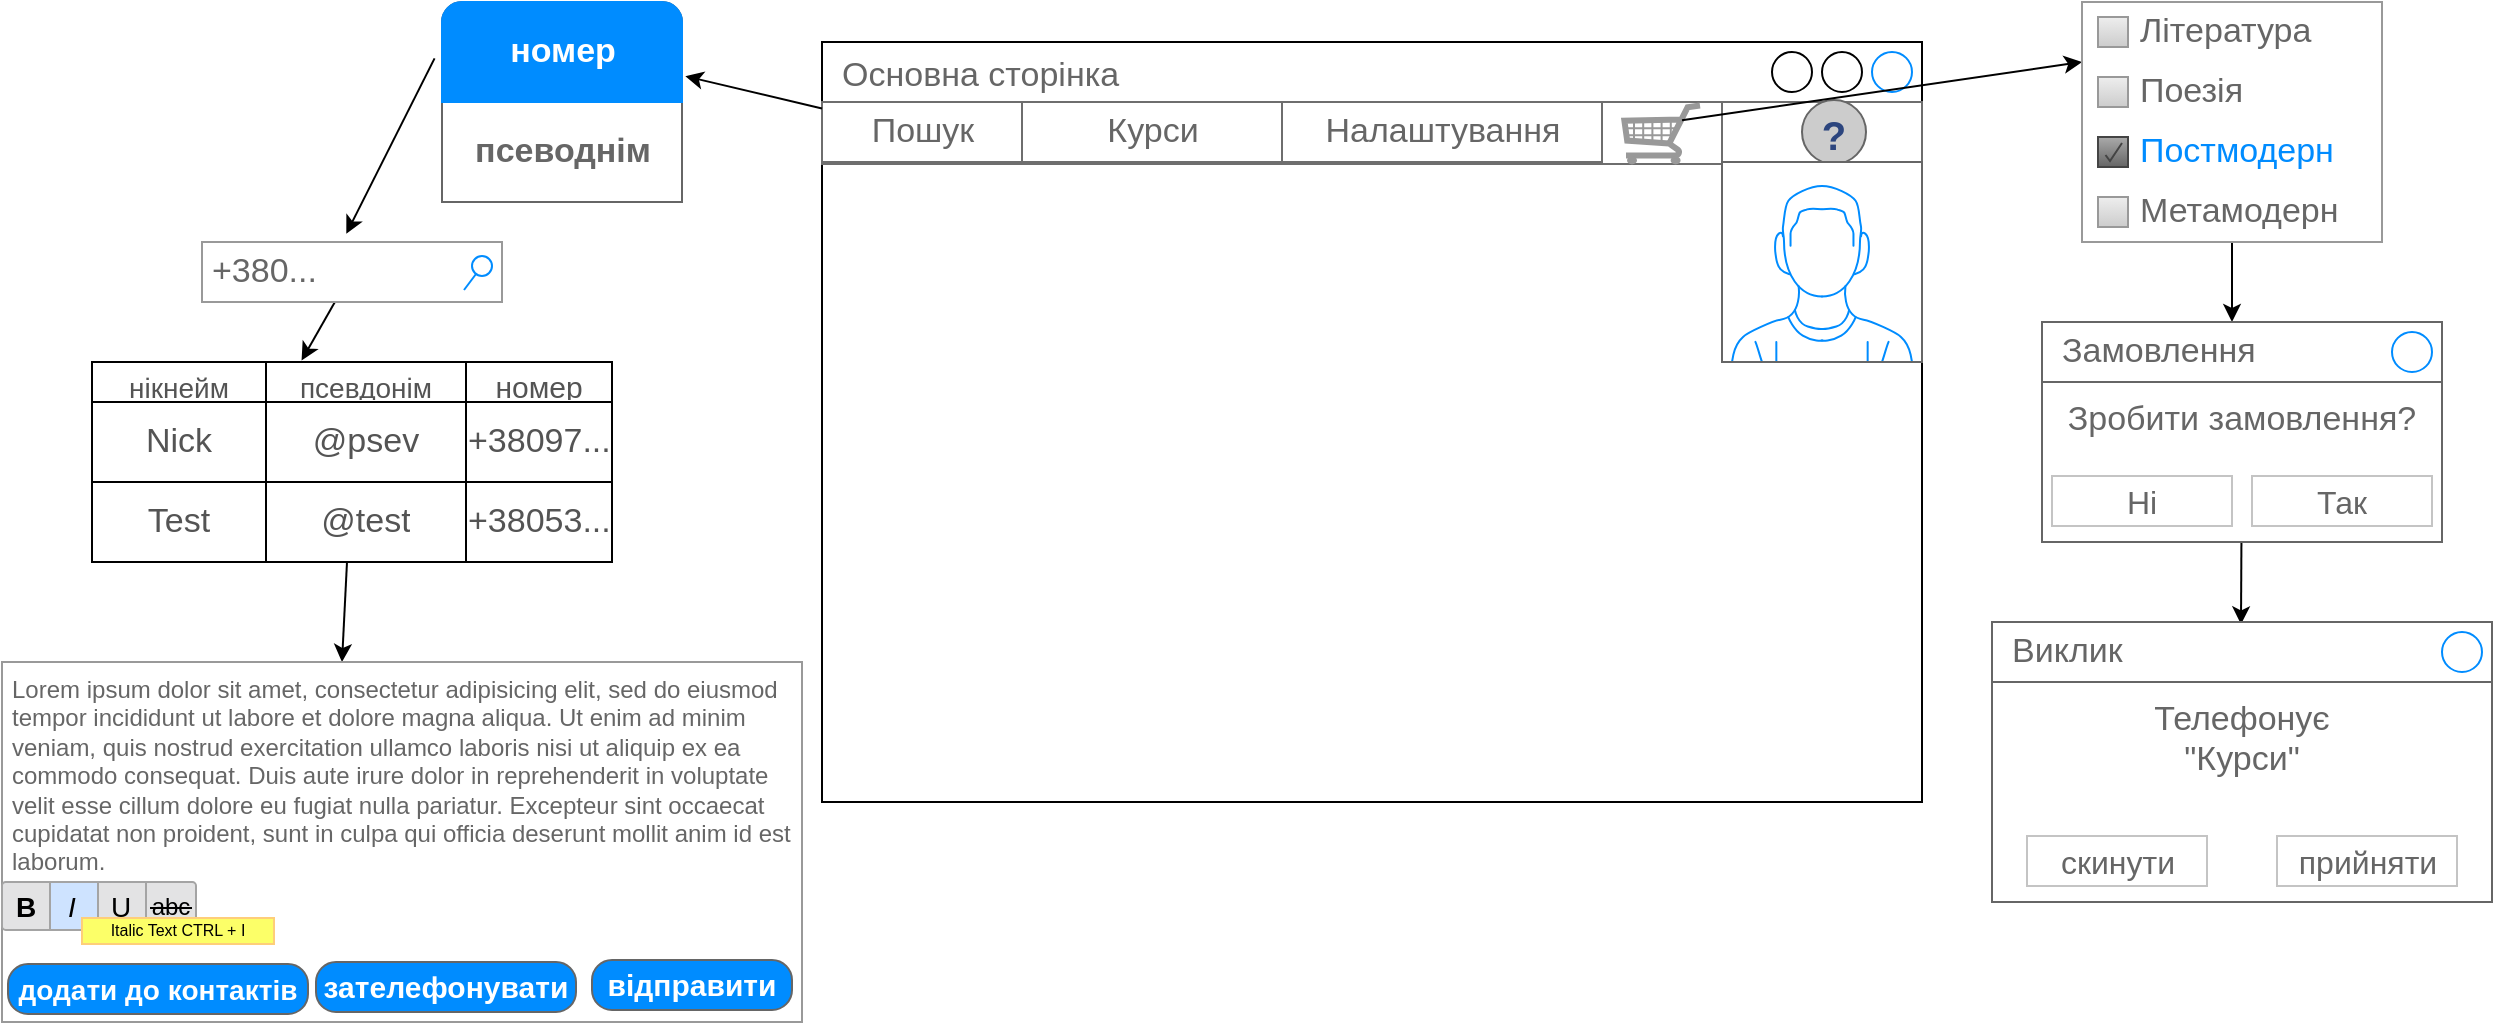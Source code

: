 <mxfile version="20.3.5" type="device"><diagram name="Page-1" id="c9db0220-8083-56f3-ca83-edcdcd058819"><mxGraphModel dx="2026" dy="911" grid="0" gridSize="10" guides="1" tooltips="1" connect="1" arrows="1" fold="1" page="0" pageScale="1.5" pageWidth="826" pageHeight="1169" background="none" math="0" shadow="0"><root><mxCell id="0" style=";html=1;"/><mxCell id="1" style=";html=1;" parent="0"/><mxCell id="ijq5ZWASdJsH3hwc0B9N-8" value="Основна сторінка" style="strokeWidth=1;shadow=0;dashed=0;align=center;html=1;shape=mxgraph.mockup.containers.window;align=left;verticalAlign=top;spacingLeft=8;strokeColor2=#008cff;strokeColor3=#c4c4c4;fontColor=#666666;mainText=;fontSize=17;labelBackgroundColor=none;" parent="1" vertex="1"><mxGeometry x="400" y="70" width="550" height="380" as="geometry"/></mxCell><mxCell id="ijq5ZWASdJsH3hwc0B9N-9" value="" style="strokeWidth=1;shadow=0;dashed=0;align=center;html=1;shape=mxgraph.mockup.forms.rrect;rSize=0;strokeColor=#6E6E6E;" parent="1" vertex="1"><mxGeometry x="400" y="100" width="550" height="31" as="geometry"/></mxCell><mxCell id="ijq5ZWASdJsH3hwc0B9N-10" value="Пошук" style="strokeColor=inherit;fillColor=inherit;gradientColor=inherit;strokeWidth=1;shadow=0;dashed=0;align=center;html=1;shape=mxgraph.mockup.forms.rrect;rSize=0;fontSize=17;fontColor=#666666;" parent="ijq5ZWASdJsH3hwc0B9N-9" vertex="1"><mxGeometry width="100" height="30" as="geometry"/></mxCell><mxCell id="ijq5ZWASdJsH3hwc0B9N-11" value="Курси" style="strokeColor=inherit;fillColor=inherit;gradientColor=inherit;strokeWidth=1;shadow=0;dashed=0;align=center;html=1;shape=mxgraph.mockup.forms.rrect;rSize=0;fontSize=17;fontColor=#666666;" parent="ijq5ZWASdJsH3hwc0B9N-9" vertex="1"><mxGeometry x="100" width="130" height="30" as="geometry"/></mxCell><mxCell id="ijq5ZWASdJsH3hwc0B9N-12" value="Налаштування" style="strokeColor=inherit;fillColor=inherit;gradientColor=inherit;strokeWidth=1;shadow=0;dashed=0;align=center;html=1;shape=mxgraph.mockup.forms.rrect;rSize=0;fontSize=17;fontColor=#666666;" parent="ijq5ZWASdJsH3hwc0B9N-9" vertex="1"><mxGeometry x="230" width="160" height="30" as="geometry"/></mxCell><mxCell id="ijq5ZWASdJsH3hwc0B9N-15" value="" style="strokeColor=inherit;fillColor=inherit;gradientColor=inherit;strokeWidth=1;shadow=0;dashed=0;align=center;html=1;shape=mxgraph.mockup.forms.rrect;rSize=0;fontSize=17;fontColor=#666666;" parent="ijq5ZWASdJsH3hwc0B9N-9" vertex="1"><mxGeometry x="450" width="100" height="30" as="geometry"/></mxCell><mxCell id="tMrZztzHMvhPR9CBPN20-43" value="" style="verticalLabelPosition=bottom;shadow=0;dashed=0;align=center;html=1;verticalAlign=top;strokeWidth=1;shape=mxgraph.mockup.misc.help_icon;fontSize=15;fontColor=#666666;" parent="ijq5ZWASdJsH3hwc0B9N-9" vertex="1"><mxGeometry x="490" y="-1" width="32" height="32" as="geometry"/></mxCell><mxCell id="tMrZztzHMvhPR9CBPN20-44" value="" style="verticalLabelPosition=bottom;shadow=0;dashed=0;align=center;html=1;verticalAlign=top;strokeWidth=1;shape=mxgraph.mockup.misc.shoppingCart;strokeColor=#999999;fontSize=15;fontColor=#666666;" parent="ijq5ZWASdJsH3hwc0B9N-9" vertex="1"><mxGeometry x="400" y="1" width="40" height="30" as="geometry"/></mxCell><mxCell id="ijq5ZWASdJsH3hwc0B9N-16" value="" style="strokeWidth=1;shadow=0;dashed=0;align=center;html=1;shape=mxgraph.mockup.rrect;rSize=10;strokeColor=#666666;" parent="1" vertex="1"><mxGeometry x="210" y="50" width="120" height="100" as="geometry"/></mxCell><mxCell id="ijq5ZWASdJsH3hwc0B9N-17" value="псеводнім" style="strokeColor=inherit;fillColor=inherit;gradientColor=inherit;strokeWidth=1;shadow=0;dashed=0;align=center;html=1;shape=mxgraph.mockup.rrect;rSize=0;fontSize=17;fontColor=#666666;fontStyle=1;resizeWidth=1;" parent="ijq5ZWASdJsH3hwc0B9N-16" vertex="1"><mxGeometry width="120" height="50" relative="1" as="geometry"><mxPoint y="50" as="offset"/></mxGeometry></mxCell><mxCell id="ijq5ZWASdJsH3hwc0B9N-20" value="номер" style="strokeWidth=1;shadow=0;dashed=0;align=center;html=1;shape=mxgraph.mockup.topButton;rSize=10;fontSize=17;fontColor=#ffffff;fontStyle=1;fillColor=#008cff;strokeColor=#008cff;resizeWidth=1;" parent="ijq5ZWASdJsH3hwc0B9N-16" vertex="1"><mxGeometry width="120" height="50" relative="1" as="geometry"/></mxCell><mxCell id="ijq5ZWASdJsH3hwc0B9N-23" style="edgeStyle=none;rounded=0;orthogonalLoop=1;jettySize=auto;html=1;entryX=0.481;entryY=-0.137;entryDx=0;entryDy=0;entryPerimeter=0;exitX=-0.031;exitY=0.564;exitDx=0;exitDy=0;exitPerimeter=0;" parent="ijq5ZWASdJsH3hwc0B9N-16" source="ijq5ZWASdJsH3hwc0B9N-20" target="ijq5ZWASdJsH3hwc0B9N-22" edge="1"><mxGeometry relative="1" as="geometry"/></mxCell><mxCell id="ijq5ZWASdJsH3hwc0B9N-26" style="edgeStyle=none;rounded=0;orthogonalLoop=1;jettySize=auto;html=1;fontSize=17;fontColor=#545454;entryX=0.403;entryY=-0.038;entryDx=0;entryDy=0;entryPerimeter=0;" parent="1" source="ijq5ZWASdJsH3hwc0B9N-22" target="ijq5ZWASdJsH3hwc0B9N-66" edge="1"><mxGeometry relative="1" as="geometry"><mxPoint x="140" y="230" as="targetPoint"/></mxGeometry></mxCell><mxCell id="ijq5ZWASdJsH3hwc0B9N-22" value="+380..." style="strokeWidth=1;shadow=0;dashed=0;align=center;html=1;shape=mxgraph.mockup.forms.searchBox;strokeColor=#999999;mainText=;strokeColor2=#008cff;fontColor=#666666;fontSize=17;align=left;spacingLeft=3;" parent="1" vertex="1"><mxGeometry x="90" y="170" width="150" height="30" as="geometry"/></mxCell><mxCell id="ijq5ZWASdJsH3hwc0B9N-24" value="" style="verticalLabelPosition=bottom;shadow=0;dashed=0;align=center;html=1;verticalAlign=top;strokeWidth=1;shape=mxgraph.mockup.containers.userMale;strokeColor=#666666;strokeColor2=#008cff;" parent="1" vertex="1"><mxGeometry x="850" y="130" width="100" height="100" as="geometry"/></mxCell><mxCell id="ijq5ZWASdJsH3hwc0B9N-78" style="edgeStyle=none;rounded=0;orthogonalLoop=1;jettySize=auto;html=1;fontSize=14;fontColor=#545454;entryX=0.425;entryY=0;entryDx=0;entryDy=0;entryPerimeter=0;" parent="1" source="ijq5ZWASdJsH3hwc0B9N-65" target="tMrZztzHMvhPR9CBPN20-23" edge="1"><mxGeometry relative="1" as="geometry"><mxPoint x="190" y="380" as="targetPoint"/></mxGeometry></mxCell><mxCell id="ijq5ZWASdJsH3hwc0B9N-65" value="" style="shape=table;html=1;whiteSpace=wrap;startSize=0;container=1;collapsible=0;childLayout=tableLayout;strokeColor=#000000;fontSize=14;fontColor=#545454;fillColor=default;" parent="1" vertex="1"><mxGeometry x="35" y="230" width="260" height="100" as="geometry"/></mxCell><mxCell id="ijq5ZWASdJsH3hwc0B9N-66" value="" style="shape=tableRow;horizontal=0;startSize=0;swimlaneHead=0;swimlaneBody=0;top=0;left=0;bottom=0;right=0;collapsible=0;dropTarget=0;fillColor=none;points=[[0,0.5],[1,0.5]];portConstraint=eastwest;strokeColor=#FF99CC;fontSize=17;fontColor=#545454;" parent="ijq5ZWASdJsH3hwc0B9N-65" vertex="1"><mxGeometry width="260" height="20" as="geometry"/></mxCell><mxCell id="ijq5ZWASdJsH3hwc0B9N-67" value="&lt;font style=&quot;font-size: 14px;&quot;&gt;нікнейм&lt;/font&gt;" style="shape=partialRectangle;html=1;whiteSpace=wrap;connectable=0;fillColor=none;top=0;left=0;bottom=0;right=0;overflow=hidden;strokeColor=#FF99CC;fontSize=17;fontColor=#545454;" parent="ijq5ZWASdJsH3hwc0B9N-66" vertex="1"><mxGeometry width="87" height="20" as="geometry"><mxRectangle width="87" height="20" as="alternateBounds"/></mxGeometry></mxCell><mxCell id="ijq5ZWASdJsH3hwc0B9N-68" value="&lt;font style=&quot;font-size: 14px;&quot;&gt;псевдонім&lt;/font&gt;" style="shape=partialRectangle;html=1;whiteSpace=wrap;connectable=0;fillColor=none;top=0;left=0;bottom=0;right=0;overflow=hidden;strokeColor=#FF99CC;fontSize=17;fontColor=#545454;" parent="ijq5ZWASdJsH3hwc0B9N-66" vertex="1"><mxGeometry x="87" width="100" height="20" as="geometry"><mxRectangle width="100" height="20" as="alternateBounds"/></mxGeometry></mxCell><mxCell id="ijq5ZWASdJsH3hwc0B9N-69" value="&lt;font style=&quot;font-size: 15px;&quot;&gt;номер&lt;/font&gt;" style="shape=partialRectangle;html=1;whiteSpace=wrap;connectable=0;fillColor=none;top=0;left=0;bottom=0;right=0;overflow=hidden;strokeColor=#FF99CC;fontSize=17;fontColor=#545454;" parent="ijq5ZWASdJsH3hwc0B9N-66" vertex="1"><mxGeometry x="187" width="73" height="20" as="geometry"><mxRectangle width="73" height="20" as="alternateBounds"/></mxGeometry></mxCell><mxCell id="ijq5ZWASdJsH3hwc0B9N-70" value="" style="shape=tableRow;horizontal=0;startSize=0;swimlaneHead=0;swimlaneBody=0;top=0;left=0;bottom=0;right=0;collapsible=0;dropTarget=0;fillColor=none;points=[[0,0.5],[1,0.5]];portConstraint=eastwest;strokeColor=none;fontSize=17;fontColor=#545454;" parent="ijq5ZWASdJsH3hwc0B9N-65" vertex="1"><mxGeometry y="20" width="260" height="40" as="geometry"/></mxCell><mxCell id="ijq5ZWASdJsH3hwc0B9N-71" value="Nick" style="shape=partialRectangle;html=1;whiteSpace=wrap;connectable=0;fillColor=none;top=0;left=0;bottom=0;right=0;overflow=hidden;strokeColor=none;fontSize=17;fontColor=#545454;perimeterSpacing=15;opacity=0;" parent="ijq5ZWASdJsH3hwc0B9N-70" vertex="1"><mxGeometry width="87" height="40" as="geometry"><mxRectangle width="87" height="40" as="alternateBounds"/></mxGeometry></mxCell><mxCell id="ijq5ZWASdJsH3hwc0B9N-72" value="@psev" style="shape=partialRectangle;html=1;whiteSpace=wrap;connectable=0;fillColor=none;top=0;left=0;bottom=0;right=0;overflow=hidden;strokeColor=#FF99CC;fontSize=17;fontColor=#545454;" parent="ijq5ZWASdJsH3hwc0B9N-70" vertex="1"><mxGeometry x="87" width="100" height="40" as="geometry"><mxRectangle width="100" height="40" as="alternateBounds"/></mxGeometry></mxCell><mxCell id="ijq5ZWASdJsH3hwc0B9N-73" value="+38097..." style="shape=partialRectangle;html=1;whiteSpace=wrap;connectable=0;fillColor=none;top=0;left=0;bottom=0;right=0;overflow=hidden;strokeColor=#FF99CC;fontSize=17;fontColor=#545454;" parent="ijq5ZWASdJsH3hwc0B9N-70" vertex="1"><mxGeometry x="187" width="73" height="40" as="geometry"><mxRectangle width="73" height="40" as="alternateBounds"/></mxGeometry></mxCell><mxCell id="ijq5ZWASdJsH3hwc0B9N-74" value="" style="shape=tableRow;horizontal=0;startSize=0;swimlaneHead=0;swimlaneBody=0;top=0;left=0;bottom=0;right=0;collapsible=0;dropTarget=0;fillColor=none;points=[[0,0.5],[1,0.5]];portConstraint=eastwest;strokeColor=#FF99CC;fontSize=17;fontColor=#545454;" parent="ijq5ZWASdJsH3hwc0B9N-65" vertex="1"><mxGeometry y="60" width="260" height="40" as="geometry"/></mxCell><mxCell id="ijq5ZWASdJsH3hwc0B9N-75" value="Test" style="shape=partialRectangle;html=1;whiteSpace=wrap;connectable=0;fillColor=none;top=0;left=0;bottom=0;right=0;overflow=hidden;strokeColor=#FF99CC;fontSize=17;fontColor=#545454;" parent="ijq5ZWASdJsH3hwc0B9N-74" vertex="1"><mxGeometry width="87" height="40" as="geometry"><mxRectangle width="87" height="40" as="alternateBounds"/></mxGeometry></mxCell><mxCell id="ijq5ZWASdJsH3hwc0B9N-76" value="@test" style="shape=partialRectangle;html=1;whiteSpace=wrap;connectable=0;fillColor=none;top=0;left=0;bottom=0;right=0;overflow=hidden;strokeColor=#FF99CC;fontSize=17;fontColor=#545454;" parent="ijq5ZWASdJsH3hwc0B9N-74" vertex="1"><mxGeometry x="87" width="100" height="40" as="geometry"><mxRectangle width="100" height="40" as="alternateBounds"/></mxGeometry></mxCell><mxCell id="ijq5ZWASdJsH3hwc0B9N-77" value="+38053..." style="shape=partialRectangle;html=1;whiteSpace=wrap;connectable=0;fillColor=none;top=0;left=0;bottom=0;right=0;overflow=hidden;pointerEvents=1;strokeColor=#FF99CC;fontSize=17;fontColor=#545454;" parent="ijq5ZWASdJsH3hwc0B9N-74" vertex="1"><mxGeometry x="187" width="73" height="40" as="geometry"><mxRectangle width="73" height="40" as="alternateBounds"/></mxGeometry></mxCell><mxCell id="tMrZztzHMvhPR9CBPN20-23" value="Lorem ipsum dolor sit amet, consectetur adipisicing elit, sed do eiusmod tempor incididunt ut labore et dolore magna aliqua. Ut enim ad minim veniam, quis nostrud exercitation ullamco laboris nisi ut aliquip ex ea commodo consequat. Duis aute irure dolor in reprehenderit in voluptate velit esse cillum dolore eu fugiat nulla pariatur. Excepteur sint occaecat cupidatat non proident, sunt in culpa qui officia deserunt mollit anim id est laborum." style="strokeWidth=1;shadow=0;dashed=0;align=center;html=1;shape=mxgraph.mockup.forms.rrect;fillColor=#ffffff;rSize=0;fontColor=#666666;align=left;spacingLeft=3;strokeColor=#999999;verticalAlign=top;whiteSpace=wrap;" parent="1" vertex="1"><mxGeometry x="-10" y="380" width="400" height="180" as="geometry"/></mxCell><mxCell id="tMrZztzHMvhPR9CBPN20-24" value="&lt;font style=&quot;font-size: 15px;&quot;&gt;відправити&lt;/font&gt;" style="strokeWidth=1;shadow=0;dashed=0;align=center;html=1;shape=mxgraph.mockup.buttons.button;strokeColor=#666666;fontColor=#ffffff;mainText=;buttonStyle=round;fontSize=17;fontStyle=1;fillColor=#008cff;whiteSpace=wrap;" parent="1" vertex="1"><mxGeometry x="285" y="529" width="100" height="25" as="geometry"/></mxCell><mxCell id="tMrZztzHMvhPR9CBPN20-26" value="&lt;font style=&quot;font-size: 14px;&quot;&gt;додати до контактів&lt;/font&gt;" style="strokeWidth=1;shadow=0;dashed=0;align=center;html=1;shape=mxgraph.mockup.buttons.button;strokeColor=#666666;fontColor=#ffffff;mainText=;buttonStyle=round;fontSize=17;fontStyle=1;fillColor=#008cff;whiteSpace=wrap;" parent="1" vertex="1"><mxGeometry x="-7" y="531" width="150" height="25" as="geometry"/></mxCell><mxCell id="tMrZztzHMvhPR9CBPN20-27" value="&lt;font style=&quot;font-size: 15px;&quot;&gt;зателефонувати&lt;/font&gt;" style="strokeWidth=1;shadow=0;dashed=0;align=center;html=1;shape=mxgraph.mockup.buttons.button;strokeColor=#666666;fontColor=#ffffff;mainText=;buttonStyle=round;fontSize=17;fontStyle=1;fillColor=#008cff;whiteSpace=wrap;" parent="1" vertex="1"><mxGeometry x="147" y="530" width="130" height="25" as="geometry"/></mxCell><mxCell id="tMrZztzHMvhPR9CBPN20-28" style="rounded=0;orthogonalLoop=1;jettySize=auto;html=1;entryX=1.014;entryY=0.742;entryDx=0;entryDy=0;entryPerimeter=0;fontSize=15;fontColor=#666666;" parent="1" source="ijq5ZWASdJsH3hwc0B9N-10" target="ijq5ZWASdJsH3hwc0B9N-20" edge="1"><mxGeometry relative="1" as="geometry"/></mxCell><mxCell id="tMrZztzHMvhPR9CBPN20-29" style="edgeStyle=none;rounded=0;orthogonalLoop=1;jettySize=auto;html=1;fontSize=15;fontColor=#666666;" parent="1" edge="1"><mxGeometry relative="1" as="geometry"><mxPoint x="1030" y="80" as="targetPoint"/><mxPoint x="830" y="109.167" as="sourcePoint"/></mxGeometry></mxCell><mxCell id="tMrZztzHMvhPR9CBPN20-36" style="edgeStyle=none;rounded=0;orthogonalLoop=1;jettySize=auto;html=1;fontSize=15;fontColor=#666666;" parent="1" source="tMrZztzHMvhPR9CBPN20-31" edge="1"><mxGeometry relative="1" as="geometry"><mxPoint x="1105" y="210" as="targetPoint"/></mxGeometry></mxCell><mxCell id="tMrZztzHMvhPR9CBPN20-31" value="" style="strokeWidth=1;shadow=0;dashed=0;align=center;html=1;shape=mxgraph.mockup.forms.rrect;rSize=0;strokeColor=#999999;fillColor=#ffffff;recursiveResize=0;fontSize=15;fontColor=#666666;" parent="1" vertex="1"><mxGeometry x="1030" y="50" width="150" height="120" as="geometry"/></mxCell><mxCell id="tMrZztzHMvhPR9CBPN20-32" value="Література" style="strokeWidth=1;shadow=0;dashed=0;align=center;html=1;shape=mxgraph.mockup.forms.rrect;rSize=0;fillColor=#eeeeee;strokeColor=#999999;gradientColor=#cccccc;align=left;spacingLeft=4;fontSize=17;fontColor=#666666;labelPosition=right;" parent="tMrZztzHMvhPR9CBPN20-31" vertex="1"><mxGeometry x="8" y="7.5" width="15" height="15" as="geometry"/></mxCell><mxCell id="tMrZztzHMvhPR9CBPN20-33" value="Поезія" style="strokeWidth=1;shadow=0;dashed=0;align=center;html=1;shape=mxgraph.mockup.forms.rrect;rSize=0;fillColor=#eeeeee;strokeColor=#999999;gradientColor=#cccccc;align=left;spacingLeft=4;fontSize=17;fontColor=#666666;labelPosition=right;" parent="tMrZztzHMvhPR9CBPN20-31" vertex="1"><mxGeometry x="8" y="37.5" width="15" height="15" as="geometry"/></mxCell><mxCell id="tMrZztzHMvhPR9CBPN20-34" value="Постмодерн" style="strokeWidth=1;shadow=0;dashed=0;align=center;html=1;shape=mxgraph.mockup.forms.checkbox;rSize=0;resizable=0;fillColor=#aaaaaa;strokeColor=#444444;gradientColor=#666666;align=left;spacingLeft=4;fontSize=17;fontColor=#008cff;labelPosition=right;" parent="tMrZztzHMvhPR9CBPN20-31" vertex="1"><mxGeometry x="8" y="67.5" width="15" height="15" as="geometry"/></mxCell><mxCell id="tMrZztzHMvhPR9CBPN20-35" value="Метамодерн" style="strokeWidth=1;shadow=0;dashed=0;align=center;html=1;shape=mxgraph.mockup.forms.rrect;rSize=0;fillColor=#eeeeee;strokeColor=#999999;gradientColor=#cccccc;align=left;spacingLeft=4;fontSize=17;fontColor=#666666;labelPosition=right;" parent="tMrZztzHMvhPR9CBPN20-31" vertex="1"><mxGeometry x="8" y="97.5" width="15" height="15" as="geometry"/></mxCell><mxCell id="tMrZztzHMvhPR9CBPN20-42" style="edgeStyle=none;rounded=0;orthogonalLoop=1;jettySize=auto;html=1;fontSize=15;fontColor=#666666;entryX=0.498;entryY=0.039;entryDx=0;entryDy=0;entryPerimeter=0;" parent="1" source="tMrZztzHMvhPR9CBPN20-37" target="tMrZztzHMvhPR9CBPN20-48" edge="1"><mxGeometry relative="1" as="geometry"><mxPoint x="1110" y="360" as="targetPoint"/></mxGeometry></mxCell><mxCell id="tMrZztzHMvhPR9CBPN20-37" value="Зробити замовлення?" style="strokeWidth=1;shadow=0;dashed=0;align=center;html=1;shape=mxgraph.mockup.containers.rrect;rSize=0;strokeColor=#666666;fontColor=#666666;fontSize=17;verticalAlign=top;whiteSpace=wrap;fillColor=#ffffff;spacingTop=32;" parent="1" vertex="1"><mxGeometry x="1010" y="210" width="200" height="110" as="geometry"/></mxCell><mxCell id="tMrZztzHMvhPR9CBPN20-38" value="Замовлення" style="strokeWidth=1;shadow=0;dashed=0;align=center;html=1;shape=mxgraph.mockup.containers.rrect;rSize=0;fontSize=17;fontColor=#666666;strokeColor=#666666;align=left;spacingLeft=8;fillColor=none;resizeWidth=1;" parent="tMrZztzHMvhPR9CBPN20-37" vertex="1"><mxGeometry width="200" height="30" relative="1" as="geometry"/></mxCell><mxCell id="tMrZztzHMvhPR9CBPN20-39" value="" style="shape=ellipse;strokeColor=#008cff;resizable=0;fillColor=none;html=1;fontSize=15;fontColor=#666666;" parent="tMrZztzHMvhPR9CBPN20-38" vertex="1"><mxGeometry x="1" y="0.5" width="20" height="20" relative="1" as="geometry"><mxPoint x="-25" y="-10" as="offset"/></mxGeometry></mxCell><mxCell id="tMrZztzHMvhPR9CBPN20-40" value="Ні" style="strokeWidth=1;shadow=0;dashed=0;align=center;html=1;shape=mxgraph.mockup.containers.rrect;rSize=0;fontSize=16;fontColor=#666666;strokeColor=#c4c4c4;whiteSpace=wrap;fillColor=none;" parent="tMrZztzHMvhPR9CBPN20-37" vertex="1"><mxGeometry x="0.25" y="1" width="90" height="25" relative="1" as="geometry"><mxPoint x="-45" y="-33" as="offset"/></mxGeometry></mxCell><mxCell id="tMrZztzHMvhPR9CBPN20-41" value="Так" style="strokeWidth=1;shadow=0;dashed=0;align=center;html=1;shape=mxgraph.mockup.containers.rrect;rSize=0;fontSize=16;fontColor=#666666;strokeColor=#c4c4c4;whiteSpace=wrap;fillColor=none;" parent="tMrZztzHMvhPR9CBPN20-37" vertex="1"><mxGeometry x="0.75" y="1" width="90" height="25" relative="1" as="geometry"><mxPoint x="-45" y="-33" as="offset"/></mxGeometry></mxCell><mxCell id="tMrZztzHMvhPR9CBPN20-47" value="Телефонує &lt;br&gt;&quot;Курси&quot;" style="strokeWidth=1;shadow=0;dashed=0;align=center;html=1;shape=mxgraph.mockup.containers.rrect;rSize=0;strokeColor=#666666;fontColor=#666666;fontSize=17;verticalAlign=top;whiteSpace=wrap;fillColor=#ffffff;spacingTop=32;labelBackgroundColor=none;" parent="1" vertex="1"><mxGeometry x="985" y="360" width="250" height="140" as="geometry"/></mxCell><mxCell id="tMrZztzHMvhPR9CBPN20-48" value="Виклик" style="strokeWidth=1;shadow=0;dashed=0;align=center;html=1;shape=mxgraph.mockup.containers.rrect;rSize=0;fontSize=17;fontColor=#666666;strokeColor=#666666;align=left;spacingLeft=8;fillColor=none;resizeWidth=1;labelBackgroundColor=none;" parent="tMrZztzHMvhPR9CBPN20-47" vertex="1"><mxGeometry width="250" height="30" relative="1" as="geometry"/></mxCell><mxCell id="tMrZztzHMvhPR9CBPN20-49" value="" style="shape=ellipse;strokeColor=#008cff;resizable=0;fillColor=none;html=1;labelBackgroundColor=#6666FF;fontSize=15;fontColor=#666666;" parent="tMrZztzHMvhPR9CBPN20-48" vertex="1"><mxGeometry x="1" y="0.5" width="20" height="20" relative="1" as="geometry"><mxPoint x="-25" y="-10" as="offset"/></mxGeometry></mxCell><mxCell id="tMrZztzHMvhPR9CBPN20-50" value="скинути" style="strokeWidth=1;shadow=0;dashed=0;align=center;html=1;shape=mxgraph.mockup.containers.rrect;rSize=0;fontSize=16;fontColor=#666666;strokeColor=#c4c4c4;whiteSpace=wrap;fillColor=none;labelBackgroundColor=none;" parent="tMrZztzHMvhPR9CBPN20-47" vertex="1"><mxGeometry x="0.25" y="1" width="90" height="25" relative="1" as="geometry"><mxPoint x="-45" y="-33" as="offset"/></mxGeometry></mxCell><mxCell id="tMrZztzHMvhPR9CBPN20-51" value="прийняти" style="strokeWidth=1;shadow=0;dashed=0;align=center;html=1;shape=mxgraph.mockup.containers.rrect;rSize=0;fontSize=16;fontColor=#666666;strokeColor=#c4c4c4;whiteSpace=wrap;fillColor=none;labelBackgroundColor=none;" parent="tMrZztzHMvhPR9CBPN20-47" vertex="1"><mxGeometry x="0.75" y="1" width="90" height="25" relative="1" as="geometry"><mxPoint x="-45" y="-33" as="offset"/></mxGeometry></mxCell><mxCell id="tMrZztzHMvhPR9CBPN20-52" value="" style="verticalLabelPosition=bottom;shadow=0;dashed=0;align=center;html=1;verticalAlign=top;strokeWidth=1;shape=mxgraph.mockup.menus_and_buttons.font_style_selector_1;labelBackgroundColor=none;fontSize=15;fontColor=#666666;" parent="1" vertex="1"><mxGeometry x="-10" y="490" width="136" height="31" as="geometry"/></mxCell></root></mxGraphModel></diagram></mxfile>